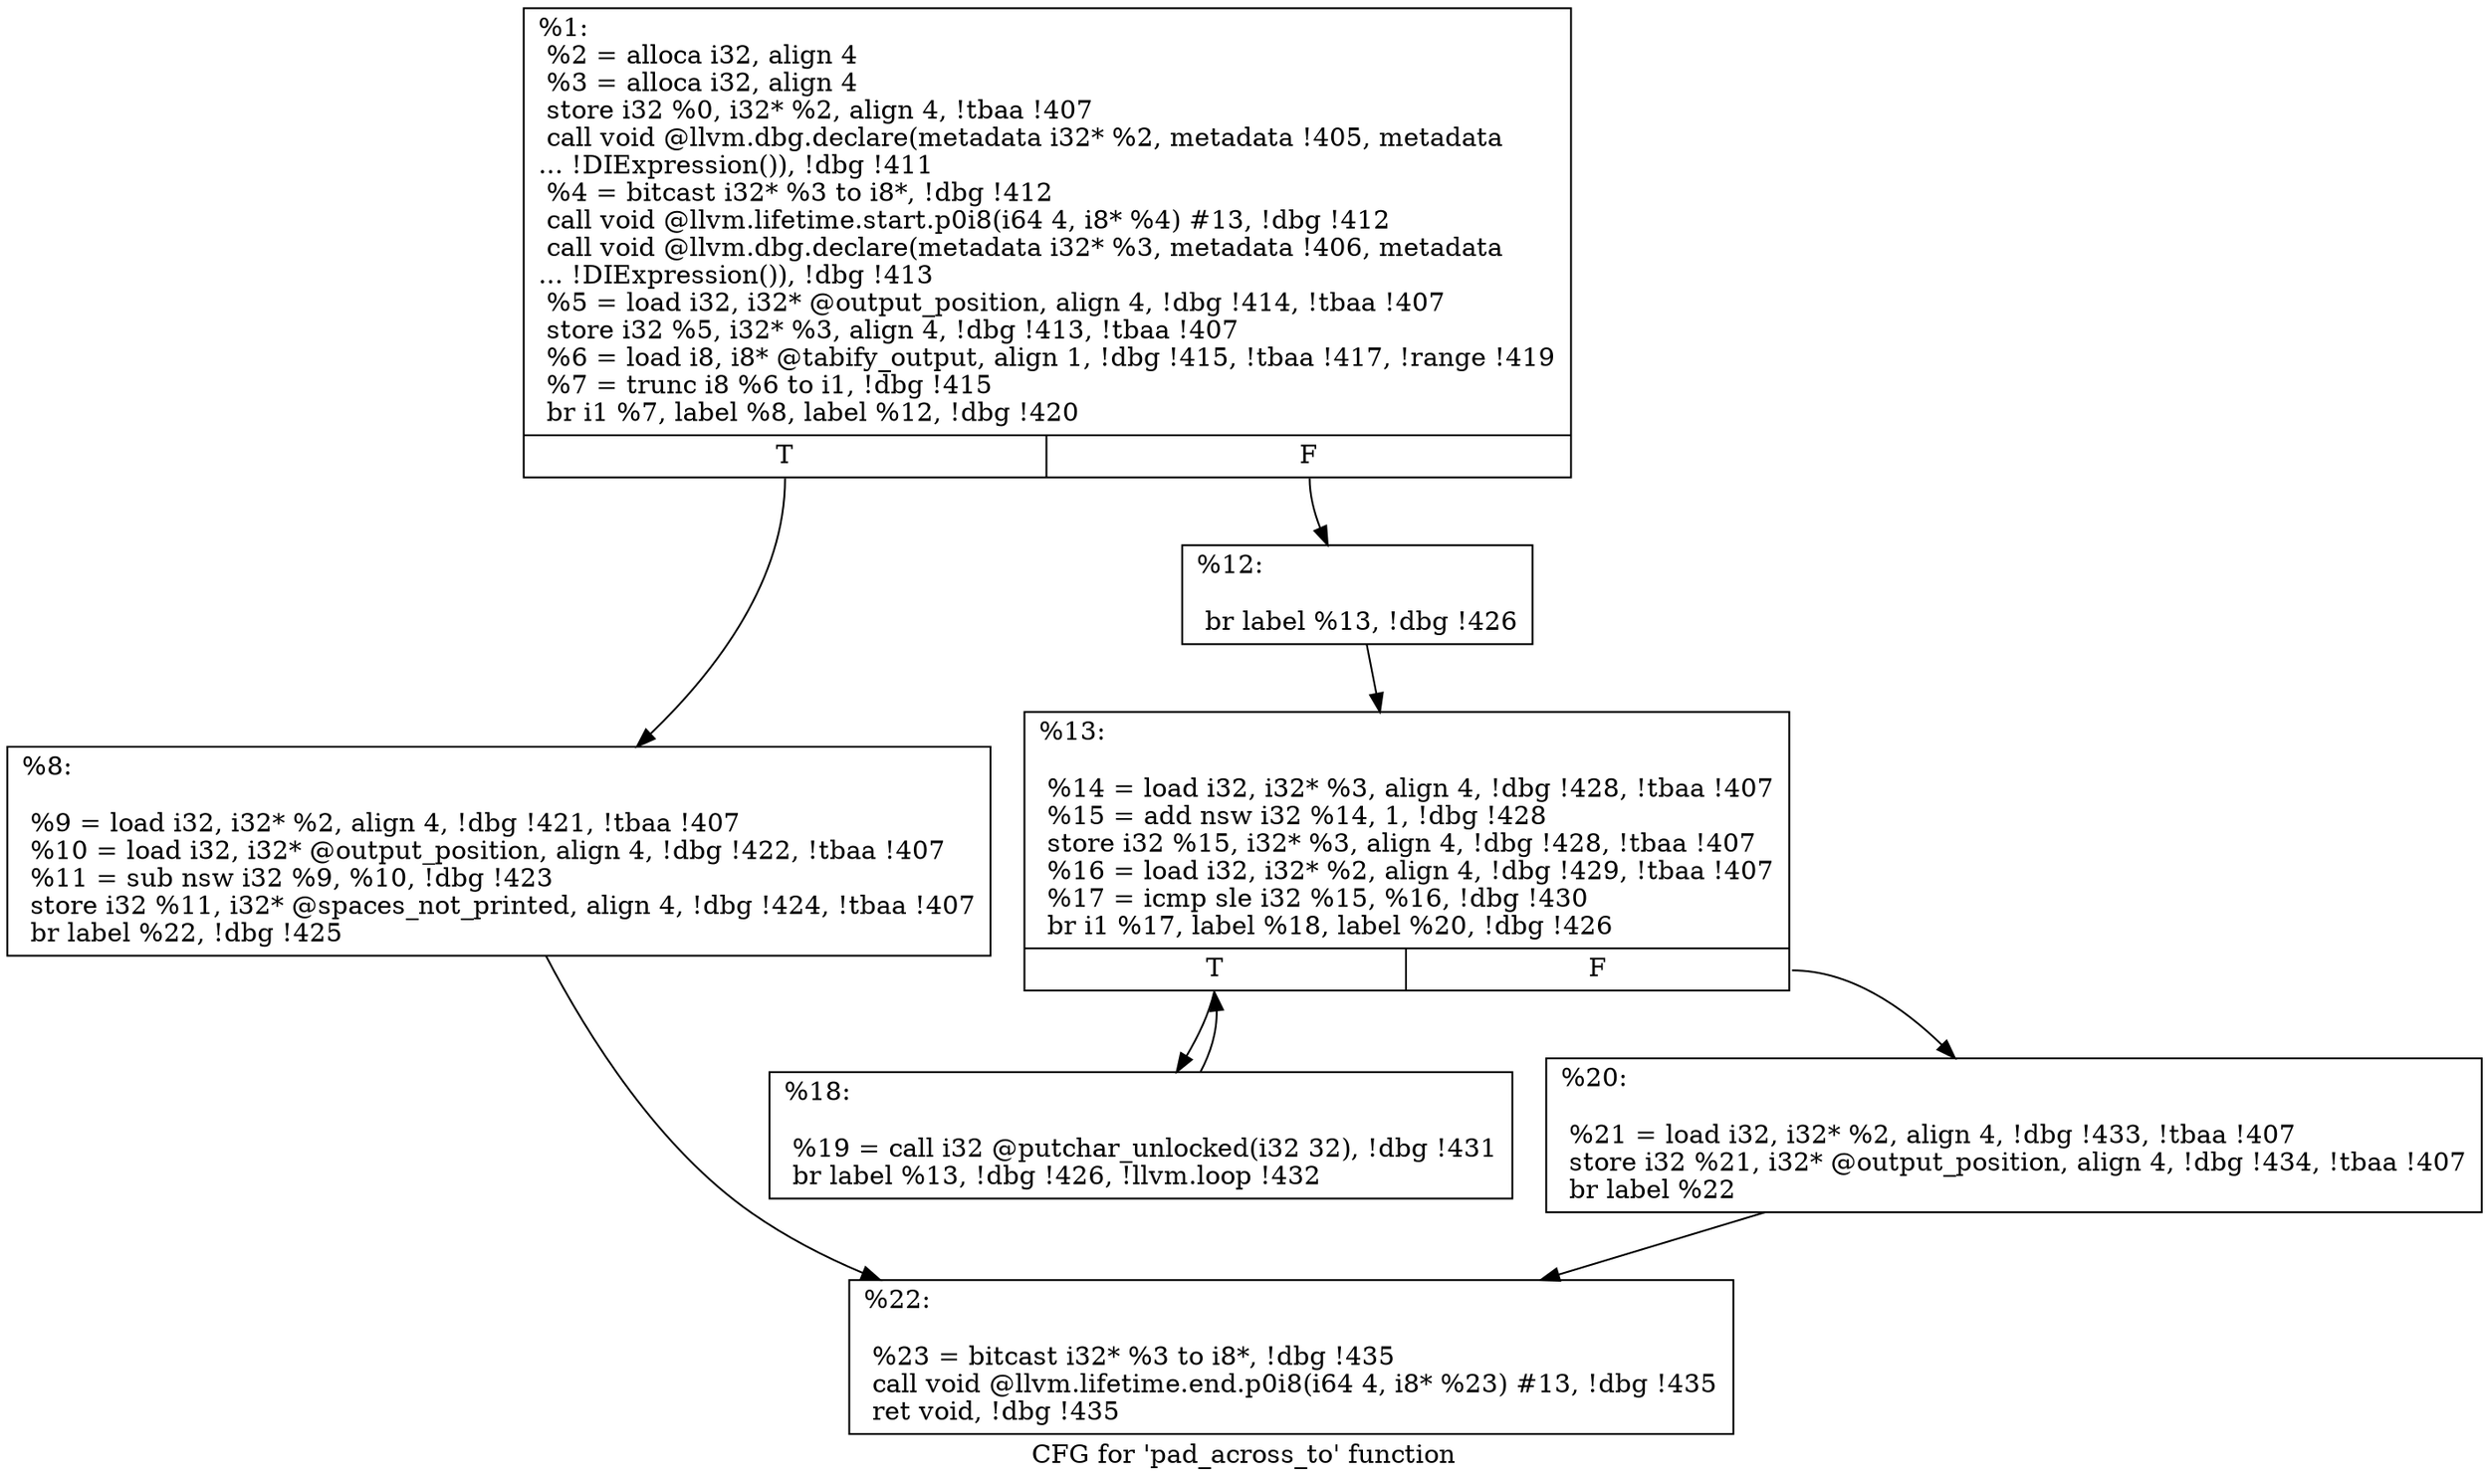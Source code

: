 digraph "CFG for 'pad_across_to' function" {
	label="CFG for 'pad_across_to' function";

	Node0x2181570 [shape=record,label="{%1:\l  %2 = alloca i32, align 4\l  %3 = alloca i32, align 4\l  store i32 %0, i32* %2, align 4, !tbaa !407\l  call void @llvm.dbg.declare(metadata i32* %2, metadata !405, metadata\l... !DIExpression()), !dbg !411\l  %4 = bitcast i32* %3 to i8*, !dbg !412\l  call void @llvm.lifetime.start.p0i8(i64 4, i8* %4) #13, !dbg !412\l  call void @llvm.dbg.declare(metadata i32* %3, metadata !406, metadata\l... !DIExpression()), !dbg !413\l  %5 = load i32, i32* @output_position, align 4, !dbg !414, !tbaa !407\l  store i32 %5, i32* %3, align 4, !dbg !413, !tbaa !407\l  %6 = load i8, i8* @tabify_output, align 1, !dbg !415, !tbaa !417, !range !419\l  %7 = trunc i8 %6 to i1, !dbg !415\l  br i1 %7, label %8, label %12, !dbg !420\l|{<s0>T|<s1>F}}"];
	Node0x2181570:s0 -> Node0x21815f0;
	Node0x2181570:s1 -> Node0x2181640;
	Node0x21815f0 [shape=record,label="{%8:\l\l  %9 = load i32, i32* %2, align 4, !dbg !421, !tbaa !407\l  %10 = load i32, i32* @output_position, align 4, !dbg !422, !tbaa !407\l  %11 = sub nsw i32 %9, %10, !dbg !423\l  store i32 %11, i32* @spaces_not_printed, align 4, !dbg !424, !tbaa !407\l  br label %22, !dbg !425\l}"];
	Node0x21815f0 -> Node0x2181780;
	Node0x2181640 [shape=record,label="{%12:\l\l  br label %13, !dbg !426\l}"];
	Node0x2181640 -> Node0x2181690;
	Node0x2181690 [shape=record,label="{%13:\l\l  %14 = load i32, i32* %3, align 4, !dbg !428, !tbaa !407\l  %15 = add nsw i32 %14, 1, !dbg !428\l  store i32 %15, i32* %3, align 4, !dbg !428, !tbaa !407\l  %16 = load i32, i32* %2, align 4, !dbg !429, !tbaa !407\l  %17 = icmp sle i32 %15, %16, !dbg !430\l  br i1 %17, label %18, label %20, !dbg !426\l|{<s0>T|<s1>F}}"];
	Node0x2181690:s0 -> Node0x21816e0;
	Node0x2181690:s1 -> Node0x2181730;
	Node0x21816e0 [shape=record,label="{%18:\l\l  %19 = call i32 @putchar_unlocked(i32 32), !dbg !431\l  br label %13, !dbg !426, !llvm.loop !432\l}"];
	Node0x21816e0 -> Node0x2181690;
	Node0x2181730 [shape=record,label="{%20:\l\l  %21 = load i32, i32* %2, align 4, !dbg !433, !tbaa !407\l  store i32 %21, i32* @output_position, align 4, !dbg !434, !tbaa !407\l  br label %22\l}"];
	Node0x2181730 -> Node0x2181780;
	Node0x2181780 [shape=record,label="{%22:\l\l  %23 = bitcast i32* %3 to i8*, !dbg !435\l  call void @llvm.lifetime.end.p0i8(i64 4, i8* %23) #13, !dbg !435\l  ret void, !dbg !435\l}"];
}
